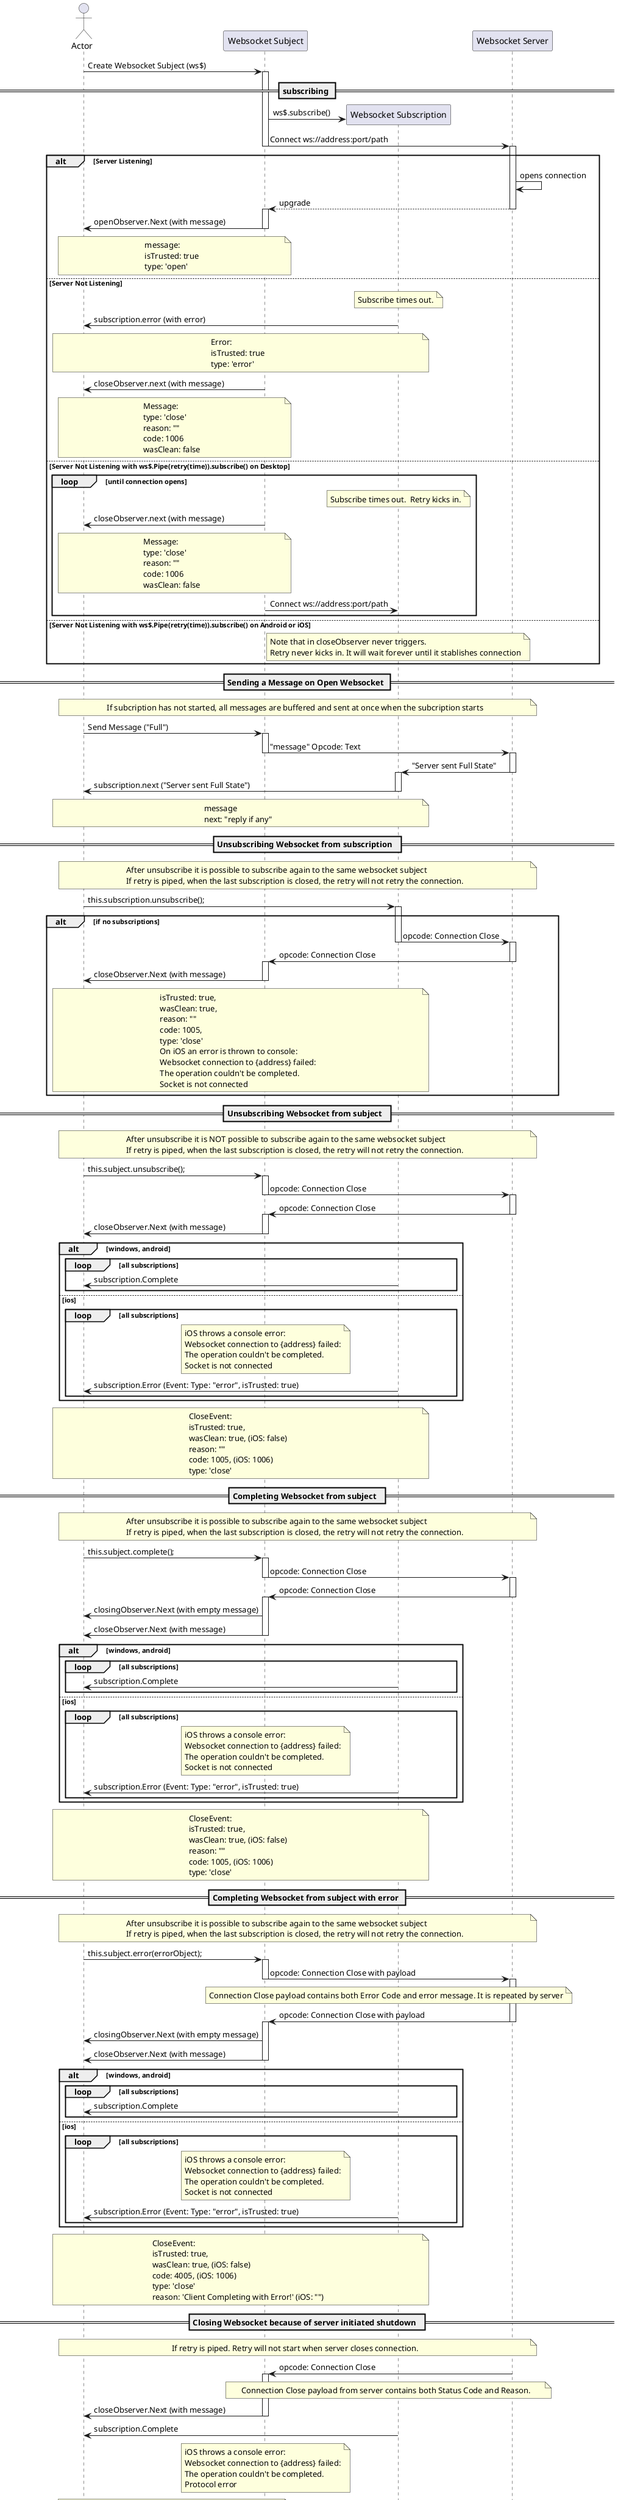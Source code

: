 @startuml websocket-subscription
actor Actor
participant "Websocket Subject" as ws
participant "Websocket Subscription" as wss
participant "Websocket Server" as wssv

Actor -> ws++: Create Websocket Subject (ws$)
== subscribing ==
ws -> wss **: ws$.subscribe()
ws -> wssv--++: Connect ws://address:port/path
deactivate ws
alt Server Listening
    wssv -> wssv : opens connection
    wssv --> ws--++: upgrade
    ws -> Actor--: openObserver.Next (with message)
    note over Actor, ws
    message:
    isTrusted: true
    type: 'open'
end note
else Server Not Listening
note over wss
    Subscribe times out.
end note
wss -> Actor: subscription.error (with error)
note over Actor, wss
Error:
isTrusted: true
type: 'error'
end note
ws -> Actor: closeObserver.next (with message)
note over Actor, ws
Message:
type: 'close'
reason: ""
code: 1006
wasClean: false
end note
else Server Not Listening with ws$.Pipe(retry(time)).subscribe() on Desktop
loop until connection opens
note over wss
Subscribe times out.  Retry kicks in.
end note
ws -> Actor: closeObserver.next (with message)
note over Actor, ws
Message:
type: 'close'
reason: ""
code: 1006
wasClean: false
end note
ws -> wss : Connect ws://address:port/path
end
else Server Not Listening with ws$.Pipe(retry(time)).subscribe() on Android or iOS
note over wss
Note that in closeObserver never triggers.
Retry never kicks in. It will wait forever until it stablishes connection
end note
end

== Sending a Message on Open Websocket ==
note over Actor, wssv
If subcription has not started, all messages are buffered and sent at once when the subcription starts
end note
Actor -> ws ++ : Send Message ("Full")
ws -> wssv --++: "message" Opcode: Text
wssv -> wss --++: "Server sent Full State"
wss -> Actor -- : subscription.next ("Server sent Full State")
note over Actor, wss
message
next: "reply if any"
end note

== Unsubscribing Websocket from subscription  ==
note over Actor, wssv
After unsubscribe it is possible to subscribe again to the same websocket subject
If retry is piped, when the last subscription is closed, the retry will not retry the connection.
end note
Actor -> wss ++: this.subscription.unsubscribe();
alt if no subscriptions
wss -> wssv --++: opcode: Connection Close
wssv -> ws --++: opcode: Connection Close
ws -> Actor -- : closeObserver.Next (with message)
note over Actor, wss
isTrusted: true,
wasClean: true,
reason: ""
code: 1005,
type: 'close'
On iOS an error is thrown to console:
Websocket connection to {address} failed:
The operation couldn't be completed.
Socket is not connected
end note
end

== Unsubscribing Websocket from subject  ==
note over Actor, wssv
After unsubscribe it is NOT possible to subscribe again to the same websocket subject
If retry is piped, when the last subscription is closed, the retry will not retry the connection.
end note
Actor -> ws ++: this.subject.unsubscribe();
ws -> wssv --++: opcode: Connection Close
wssv -> ws --++: opcode: Connection Close
ws -> Actor -- : closeObserver.Next (with message)
alt windows, android
loop all subscriptions
wss -> Actor -- : subscription.Complete
end
else ios
loop all subscriptions
note over ws
iOS throws a console error:
Websocket connection to {address} failed:
The operation couldn't be completed.
Socket is not connected
end note
wss -> Actor -- : subscription.Error (Event: Type: "error", isTrusted: true)
end
end
note over Actor, wss
CloseEvent:
isTrusted: true,
wasClean: true, (iOS: false)
reason: ""
code: 1005, (iOS: 1006)
type: 'close'
end note

== Completing Websocket from subject  ==
note over Actor, wssv
After unsubscribe it is possible to subscribe again to the same websocket subject
If retry is piped, when the last subscription is closed, the retry will not retry the connection.
end note
Actor -> ws ++: this.subject.complete();
ws -> wssv --++: opcode: Connection Close
wssv -> ws --++: opcode: Connection Close
ws -> Actor  : closingObserver.Next (with empty message)
ws -> Actor -- : closeObserver.Next (with message)
alt windows, android
loop all subscriptions
wss -> Actor -- : subscription.Complete
end
else ios
loop all subscriptions
note over ws
iOS throws a console error:
Websocket connection to {address} failed:
The operation couldn't be completed.
Socket is not connected
end note
wss -> Actor -- : subscription.Error (Event: Type: "error", isTrusted: true)
end
end
note over Actor, wss
CloseEvent:
isTrusted: true,
wasClean: true, (iOS: false)
reason: ""
code: 1005, (iOS: 1006)
type: 'close'
end note

== Completing Websocket from subject with error ==
note over Actor, wssv
After unsubscribe it is possible to subscribe again to the same websocket subject
If retry is piped, when the last subscription is closed, the retry will not retry the connection.
end note
Actor -> ws ++: this.subject.error(errorObject);
ws -> wssv --++: opcode: Connection Close with payload
note over ws, wssv
Connection Close payload contains both Error Code and error message. It is repeated by server
end note
wssv -> ws --++: opcode: Connection Close with payload
ws -> Actor  : closingObserver.Next (with empty message)
ws -> Actor -- : closeObserver.Next (with message)
alt windows, android
loop all subscriptions
wss -> Actor -- : subscription.Complete
end
else ios
loop all subscriptions
note over ws
iOS throws a console error:
Websocket connection to {address} failed:
The operation couldn't be completed.
Socket is not connected
end note
wss -> Actor -- : subscription.Error (Event: Type: "error", isTrusted: true)
end
end
note over Actor, wss
CloseEvent:
isTrusted: true,
wasClean: true, (iOS: false)
code: 4005, (iOS: 1006)
type: 'close'
reason: 'Client Completing with Error!' (iOS: "")
end note

== Closing Websocket because of server initiated shutdown  ==
note over Actor, wssv
If retry is piped. Retry will not start when server closes connection.
end note
wssv -> ws --++: opcode: Connection Close
note over ws, wssv
Connection Close payload from server contains both Status Code and Reason.
end note
ws -> Actor --: closeObserver.Next (with message)
wss -> Actor -- : subscription.Complete
note over ws
iOS throws a console error:
Websocket connection to {address} failed:
The operation couldn't be completed.
Protocol error
end note
note over Actor, ws
isTrusted: true,
wasClean: true,
code: 1001 (Going Away),
type: 'close'
reason: 'Closing Server Automatically after 10 seconds'
end note

== Server unexpected shutdown  ==
note over Actor, wssv
Retry kick differenty and at different rates.
Seems to be governed by the timout on the subscribe message
When the server comes back online, all client reconnect immediatly.
end note
ws -> Actor : closeObserver.Next (with message)
note over Actor, ws
server closes with:
code: 1006
Reason: ""
wasClean: False
type: "close"
end note
note over ws
iOS throws a console error:
Websocket connection to {address} failed:
The operation couldn't be completed.
Connection reset by peer
end note
alt on desktop
loop until connection opens
note over ws
retry times out
end note
ws -> Actor: closeObserver.next (with message)
note over Actor, ws
Message:
type: 'close'
reason: ""
code: 1006
wasClean: false
console logs error: WebSocket connection to {address} failed.
end note

ws -> wssv : connect
end
note over ws
Server Back online
end note
wssv -> ws --++: connected
ws -> Actor --: openObserver.Next (with message)
else android 
note over ws
retry kicks once but the interval around 2m10s.
console logs error: WebSocket connection to {address} failed. Error in connection establishment: net::ERR_CONNECTION_TIMED_OUT
end note
else iOS 
note over ws
retry kicks in but the interval aroun 30s.
console logs error: WebSocket connection to {address} failed. The request timed out
end note
end


== Mobile out of foucs or standby while Connected  ==
note over ws, wssv
iOS closes the socket immediatly internally, but doesnt update the app
Android keeps the socket open for about 1m10s but eventually it shuts it off
end note
ws -> wssv ++: socket is closed
wssv -> wssv --: Session Closed
deactivate wssv
note over wssv
server closes with:
code: 1006
Reason: An Exception has occured while receiving
end note
note over ws, wssv
device wakes up or app comes to foreground
end note
ws -> Actor : closeObserver.Next (with message)
wss -> Actor : subscription.error (type: close, wasClean: false)
alt Pipe.Retry()
ws -> wssv ++: reconnect
wssv -> ws --++: connected
ws -> Actor --: openObserver.Next (with message)
end



== Network Disconnect Server Side  ==
note over ws, wssv
Clients are never aware that the server has gone down.
Server closes all websocket connections after a about 50s seconds.
end note
wssv -> wssv : Network Drop
... 50 seconds ...
wssv -> wssv --: Websocket Closed
note over Actor, ws
.. Server Comes online again ..
No client tryies to reconnect. They are still unaware that the server has gone down.
If client sends a message to server there are several behaviors.
Notice how the message is never retried.
end note
... server comes back ...
Actor -> wss : Sends Message
alt no retry
    note over Actor, ws
    Nothing happens.  No closeObserver is triggered.
    Connection is never re-established
    end note
else pipe.retry() 
    ... Windows: ~20 Seconds ...
    ... iOS and Mac: ~55 Seconds ...
    ... Android: 16m15s Seconds ...
    ws -> Actor : closeObserver.Next (with message)
    note over Actor, ws
    server closes with:
    code: 1006
    Reason: ""
    wasClean: False
    end note
    ws -> wssv ++: reconnect
    wssv -> ws --++: connected
    ws -> Actor --: openObserver.Next (with message)
end


== Network Disconnect Client Side  ==
ws -> ws: Network Drop
alt iOS, Mac and Windows
...  50 seconds ...
wssv -> wssv --: Websocket Closed
ws -> ws: Network back up
note over Actor, wssv
 No further communications from client even after sending a message.
end note
else Android
ws -> Actor : closeObserver.Next (with message)
note over Actor, ws
server closes with:
code: 1006
Reason: ""
wasClean: False
end note
...  50 seconds ...
wssv -> wssv --: Websocket Closed
ws -> ws: Network back up
ws -> wssv ++: reconnect
wssv -> ws --++: connected
ws -> Actor --: openObserver.Next (with message)
end
@enduml